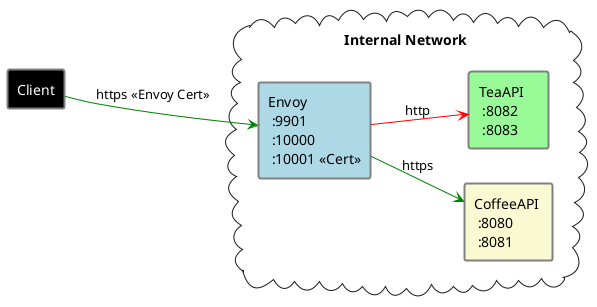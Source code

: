 @startuml API Gateway

left to right direction

agent Client as client #Black;line:Gray;line.bold;text:White;

cloud "Internal Network" as in {
    agent e as "Envoy     \n :9901 \n :10000 \n :10001 <<Cert>>"  #LightBlue;line:Gray;line.bold;
    agent c as "CoffeeAPI \n :8080 \n :8081"                      #LightGoldenRodYellow;line:Gray;line.bold;
    agent t as "TeaAPI    \n :8082 \n :8083"                      #PaleGreen;line:Gray;line.bold;
}

client -[hidden]-> in
client -[#Green]-> e: https <<Envoy Cert>>

e -[#Green]-> c: https
e -[#Red]-> t: http

@enduml